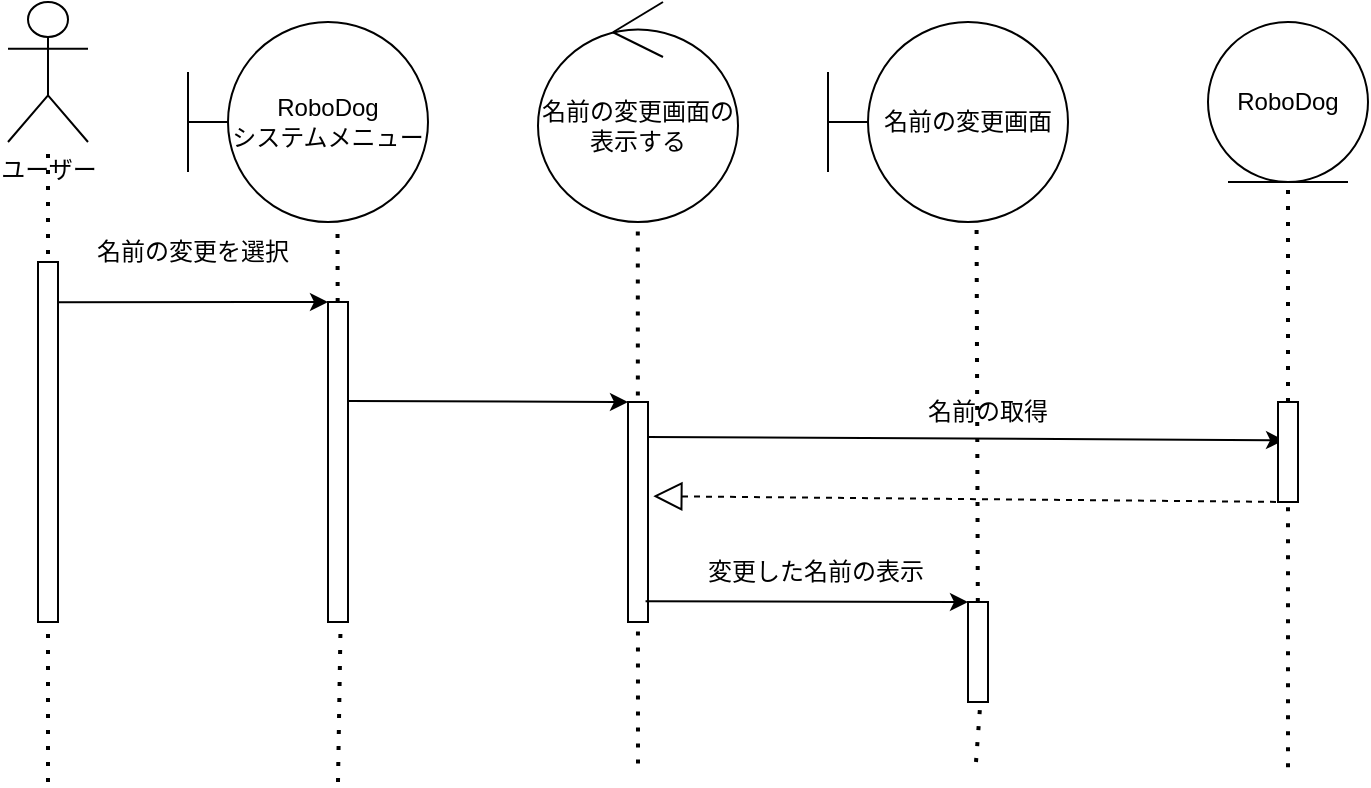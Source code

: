 <mxfile version="28.2.2">
  <diagram name="ページ1" id="fzsrzRR5M82qOCcyWdOD">
    <mxGraphModel dx="536" dy="646" grid="1" gridSize="10" guides="1" tooltips="1" connect="1" arrows="1" fold="1" page="1" pageScale="1" pageWidth="827" pageHeight="1169" math="0" shadow="0">
      <root>
        <mxCell id="0" />
        <mxCell id="1" parent="0" />
        <mxCell id="45k0i_a7L739nN-PA12P-1" value="ユーザー" style="shape=umlActor;verticalLabelPosition=bottom;verticalAlign=top;html=1;outlineConnect=0;" vertex="1" parent="1">
          <mxGeometry x="70" y="70" width="40" height="70" as="geometry" />
        </mxCell>
        <mxCell id="45k0i_a7L739nN-PA12P-4" value="RoboDog&lt;div&gt;システムメニュー&lt;/div&gt;" style="shape=umlBoundary;whiteSpace=wrap;html=1;fillColor=light-dark(#FFFFFF,#006600);" vertex="1" parent="1">
          <mxGeometry x="160" y="80" width="120" height="100" as="geometry" />
        </mxCell>
        <mxCell id="45k0i_a7L739nN-PA12P-5" value="名前の変更画面の表示する" style="ellipse;shape=umlControl;whiteSpace=wrap;html=1;fillColor=light-dark(#FFFFFF,#660000);" vertex="1" parent="1">
          <mxGeometry x="335" y="70" width="100" height="110" as="geometry" />
        </mxCell>
        <mxCell id="45k0i_a7L739nN-PA12P-6" value="RoboDog" style="ellipse;shape=umlEntity;whiteSpace=wrap;html=1;fillColor=light-dark(#FFFFFF,#003366);" vertex="1" parent="1">
          <mxGeometry x="670" y="80" width="80" height="80" as="geometry" />
        </mxCell>
        <mxCell id="45k0i_a7L739nN-PA12P-13" value="" style="endArrow=classic;html=1;rounded=0;entryX=0;entryY=0;entryDx=0;entryDy=0;exitX=0.812;exitY=0.112;exitDx=0;exitDy=0;exitPerimeter=0;" edge="1" parent="1" source="45k0i_a7L739nN-PA12P-12" target="45k0i_a7L739nN-PA12P-11">
          <mxGeometry width="50" height="50" relative="1" as="geometry">
            <mxPoint x="100" y="220" as="sourcePoint" />
            <mxPoint x="120" y="210" as="targetPoint" />
          </mxGeometry>
        </mxCell>
        <mxCell id="45k0i_a7L739nN-PA12P-16" value="名前の変更画面" style="shape=umlBoundary;whiteSpace=wrap;html=1;fillColor=light-dark(#FFFFFF,#006600);" vertex="1" parent="1">
          <mxGeometry x="480" y="80" width="120" height="100" as="geometry" />
        </mxCell>
        <mxCell id="45k0i_a7L739nN-PA12P-17" value="" style="endArrow=classic;html=1;rounded=0;entryX=0;entryY=0;entryDx=0;entryDy=0;exitX=1.018;exitY=0.309;exitDx=0;exitDy=0;exitPerimeter=0;" edge="1" parent="1" source="45k0i_a7L739nN-PA12P-11" target="45k0i_a7L739nN-PA12P-8">
          <mxGeometry width="50" height="50" relative="1" as="geometry">
            <mxPoint x="250" y="228" as="sourcePoint" />
            <mxPoint x="250" y="210" as="targetPoint" />
          </mxGeometry>
        </mxCell>
        <mxCell id="45k0i_a7L739nN-PA12P-18" value="" style="endArrow=classic;html=1;rounded=0;entryX=0.302;entryY=0.382;entryDx=0;entryDy=0;exitX=0.92;exitY=0.159;exitDx=0;exitDy=0;exitPerimeter=0;entryPerimeter=0;" edge="1" parent="1" source="45k0i_a7L739nN-PA12P-8" target="45k0i_a7L739nN-PA12P-10">
          <mxGeometry width="50" height="50" relative="1" as="geometry">
            <mxPoint x="360" y="250" as="sourcePoint" />
            <mxPoint x="410" y="200" as="targetPoint" />
          </mxGeometry>
        </mxCell>
        <mxCell id="45k0i_a7L739nN-PA12P-19" value="" style="endArrow=none;dashed=1;html=1;dashPattern=1 3;strokeWidth=2;rounded=0;" edge="1" parent="1" target="45k0i_a7L739nN-PA12P-1">
          <mxGeometry width="50" height="50" relative="1" as="geometry">
            <mxPoint x="90" y="460" as="sourcePoint" />
            <mxPoint x="230" y="290" as="targetPoint" />
          </mxGeometry>
        </mxCell>
        <mxCell id="45k0i_a7L739nN-PA12P-12" value="" style="rounded=0;whiteSpace=wrap;html=1;" vertex="1" parent="1">
          <mxGeometry x="85" y="200" width="10" height="180" as="geometry" />
        </mxCell>
        <mxCell id="45k0i_a7L739nN-PA12P-20" value="" style="endArrow=none;dashed=1;html=1;dashPattern=1 3;strokeWidth=2;rounded=0;entryX=0.623;entryY=1.029;entryDx=0;entryDy=0;entryPerimeter=0;" edge="1" parent="1" source="45k0i_a7L739nN-PA12P-11" target="45k0i_a7L739nN-PA12P-4">
          <mxGeometry width="50" height="50" relative="1" as="geometry">
            <mxPoint x="235" y="460" as="sourcePoint" />
            <mxPoint x="210" y="230" as="targetPoint" />
          </mxGeometry>
        </mxCell>
        <mxCell id="45k0i_a7L739nN-PA12P-21" value="" style="endArrow=none;dashed=1;html=1;dashPattern=1 3;strokeWidth=2;rounded=0;entryX=0.499;entryY=1.013;entryDx=0;entryDy=0;entryPerimeter=0;" edge="1" parent="1" target="45k0i_a7L739nN-PA12P-5">
          <mxGeometry width="50" height="50" relative="1" as="geometry">
            <mxPoint x="385" y="450.762" as="sourcePoint" />
            <mxPoint x="370" y="220" as="targetPoint" />
          </mxGeometry>
        </mxCell>
        <mxCell id="45k0i_a7L739nN-PA12P-22" value="" style="endArrow=none;dashed=1;html=1;dashPattern=1 3;strokeWidth=2;rounded=0;entryX=0.619;entryY=1.004;entryDx=0;entryDy=0;entryPerimeter=0;" edge="1" parent="1" source="45k0i_a7L739nN-PA12P-9" target="45k0i_a7L739nN-PA12P-16">
          <mxGeometry width="50" height="50" relative="1" as="geometry">
            <mxPoint x="554" y="450" as="sourcePoint" />
            <mxPoint x="470" y="360" as="targetPoint" />
          </mxGeometry>
        </mxCell>
        <mxCell id="45k0i_a7L739nN-PA12P-23" value="" style="endArrow=none;dashed=1;html=1;dashPattern=1 3;strokeWidth=2;rounded=0;entryX=0.5;entryY=1;entryDx=0;entryDy=0;" edge="1" parent="1" source="45k0i_a7L739nN-PA12P-10" target="45k0i_a7L739nN-PA12P-6">
          <mxGeometry width="50" height="50" relative="1" as="geometry">
            <mxPoint x="710" y="452.581" as="sourcePoint" />
            <mxPoint x="670" y="230" as="targetPoint" />
          </mxGeometry>
        </mxCell>
        <mxCell id="45k0i_a7L739nN-PA12P-8" value="" style="rounded=0;whiteSpace=wrap;html=1;" vertex="1" parent="1">
          <mxGeometry x="380" y="270" width="10" height="110" as="geometry" />
        </mxCell>
        <mxCell id="45k0i_a7L739nN-PA12P-24" value="" style="endArrow=none;dashed=1;html=1;dashPattern=1 3;strokeWidth=2;rounded=0;entryX=0.619;entryY=1.004;entryDx=0;entryDy=0;entryPerimeter=0;" edge="1" parent="1" target="45k0i_a7L739nN-PA12P-9">
          <mxGeometry width="50" height="50" relative="1" as="geometry">
            <mxPoint x="554" y="450" as="sourcePoint" />
            <mxPoint x="554" y="180" as="targetPoint" />
          </mxGeometry>
        </mxCell>
        <mxCell id="45k0i_a7L739nN-PA12P-9" value="" style="rounded=0;whiteSpace=wrap;html=1;" vertex="1" parent="1">
          <mxGeometry x="550" y="370" width="10" height="50" as="geometry" />
        </mxCell>
        <mxCell id="45k0i_a7L739nN-PA12P-26" value="" style="endArrow=none;dashed=1;html=1;dashPattern=1 3;strokeWidth=2;rounded=0;entryX=0.623;entryY=1.029;entryDx=0;entryDy=0;entryPerimeter=0;" edge="1" parent="1" target="45k0i_a7L739nN-PA12P-11">
          <mxGeometry width="50" height="50" relative="1" as="geometry">
            <mxPoint x="235" y="460" as="sourcePoint" />
            <mxPoint x="235" y="183" as="targetPoint" />
          </mxGeometry>
        </mxCell>
        <mxCell id="45k0i_a7L739nN-PA12P-11" value="" style="rounded=0;whiteSpace=wrap;html=1;" vertex="1" parent="1">
          <mxGeometry x="230" y="220" width="10" height="160" as="geometry" />
        </mxCell>
        <mxCell id="45k0i_a7L739nN-PA12P-29" value="" style="endArrow=none;dashed=1;html=1;dashPattern=1 3;strokeWidth=2;rounded=0;entryX=0.5;entryY=1;entryDx=0;entryDy=0;" edge="1" parent="1" target="45k0i_a7L739nN-PA12P-10">
          <mxGeometry width="50" height="50" relative="1" as="geometry">
            <mxPoint x="710" y="452.581" as="sourcePoint" />
            <mxPoint x="710" y="160" as="targetPoint" />
          </mxGeometry>
        </mxCell>
        <mxCell id="45k0i_a7L739nN-PA12P-10" value="" style="rounded=0;whiteSpace=wrap;html=1;" vertex="1" parent="1">
          <mxGeometry x="705" y="270" width="10" height="50" as="geometry" />
        </mxCell>
        <mxCell id="45k0i_a7L739nN-PA12P-30" value="" style="endArrow=block;dashed=1;endFill=0;endSize=12;html=1;rounded=0;exitX=0.5;exitY=1;exitDx=0;exitDy=0;entryX=1.267;entryY=0.428;entryDx=0;entryDy=0;entryPerimeter=0;" edge="1" parent="1" source="45k0i_a7L739nN-PA12P-10" target="45k0i_a7L739nN-PA12P-8">
          <mxGeometry width="160" relative="1" as="geometry">
            <mxPoint x="410" y="470" as="sourcePoint" />
            <mxPoint x="570" y="470" as="targetPoint" />
          </mxGeometry>
        </mxCell>
        <mxCell id="45k0i_a7L739nN-PA12P-31" value="" style="endArrow=classic;html=1;rounded=0;entryX=0;entryY=0;entryDx=0;entryDy=0;exitX=0.878;exitY=0.906;exitDx=0;exitDy=0;exitPerimeter=0;" edge="1" parent="1" source="45k0i_a7L739nN-PA12P-8" target="45k0i_a7L739nN-PA12P-9">
          <mxGeometry width="50" height="50" relative="1" as="geometry">
            <mxPoint x="400" y="370" as="sourcePoint" />
            <mxPoint x="510" y="380" as="targetPoint" />
          </mxGeometry>
        </mxCell>
        <mxCell id="45k0i_a7L739nN-PA12P-32" value="名前の変更を選択" style="text;html=1;align=center;verticalAlign=middle;whiteSpace=wrap;rounded=0;" vertex="1" parent="1">
          <mxGeometry x="110" y="180" width="105" height="30" as="geometry" />
        </mxCell>
        <mxCell id="45k0i_a7L739nN-PA12P-33" value="名前の取得" style="text;html=1;align=center;verticalAlign=middle;whiteSpace=wrap;rounded=0;" vertex="1" parent="1">
          <mxGeometry x="520" y="260" width="80" height="30" as="geometry" />
        </mxCell>
        <mxCell id="45k0i_a7L739nN-PA12P-34" value="変更した名前の表示" style="text;html=1;align=center;verticalAlign=middle;whiteSpace=wrap;rounded=0;" vertex="1" parent="1">
          <mxGeometry x="414" y="340" width="120" height="30" as="geometry" />
        </mxCell>
      </root>
    </mxGraphModel>
  </diagram>
</mxfile>
